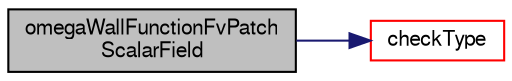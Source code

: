 digraph "omegaWallFunctionFvPatchScalarField"
{
  bgcolor="transparent";
  edge [fontname="FreeSans",fontsize="10",labelfontname="FreeSans",labelfontsize="10"];
  node [fontname="FreeSans",fontsize="10",shape=record];
  rankdir="LR";
  Node213 [label="omegaWallFunctionFvPatch\lScalarField",height=0.2,width=0.4,color="black", fillcolor="grey75", style="filled", fontcolor="black"];
  Node213 -> Node214 [color="midnightblue",fontsize="10",style="solid",fontname="FreeSans"];
  Node214 [label="checkType",height=0.2,width=0.4,color="red",URL="$a31010.html#ad72f1118ee25d5a9fcb73f4c5d8ea9d0",tooltip="Check the type of the patch. "];
}
